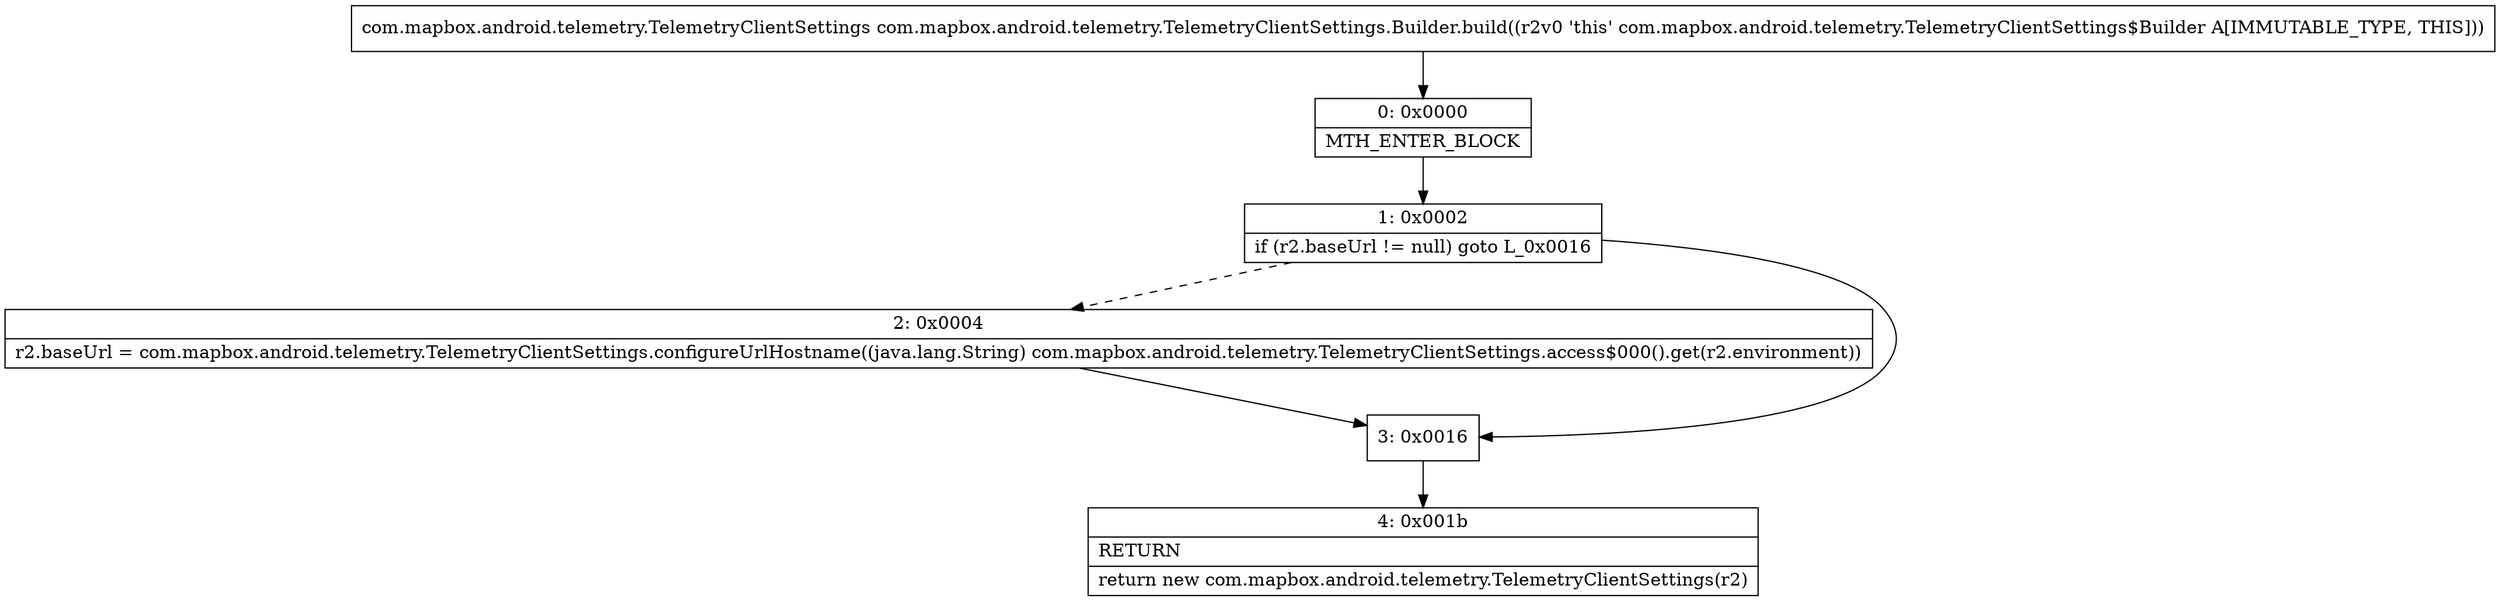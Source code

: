 digraph "CFG forcom.mapbox.android.telemetry.TelemetryClientSettings.Builder.build()Lcom\/mapbox\/android\/telemetry\/TelemetryClientSettings;" {
Node_0 [shape=record,label="{0\:\ 0x0000|MTH_ENTER_BLOCK\l}"];
Node_1 [shape=record,label="{1\:\ 0x0002|if (r2.baseUrl != null) goto L_0x0016\l}"];
Node_2 [shape=record,label="{2\:\ 0x0004|r2.baseUrl = com.mapbox.android.telemetry.TelemetryClientSettings.configureUrlHostname((java.lang.String) com.mapbox.android.telemetry.TelemetryClientSettings.access$000().get(r2.environment))\l}"];
Node_3 [shape=record,label="{3\:\ 0x0016}"];
Node_4 [shape=record,label="{4\:\ 0x001b|RETURN\l|return new com.mapbox.android.telemetry.TelemetryClientSettings(r2)\l}"];
MethodNode[shape=record,label="{com.mapbox.android.telemetry.TelemetryClientSettings com.mapbox.android.telemetry.TelemetryClientSettings.Builder.build((r2v0 'this' com.mapbox.android.telemetry.TelemetryClientSettings$Builder A[IMMUTABLE_TYPE, THIS])) }"];
MethodNode -> Node_0;
Node_0 -> Node_1;
Node_1 -> Node_2[style=dashed];
Node_1 -> Node_3;
Node_2 -> Node_3;
Node_3 -> Node_4;
}

